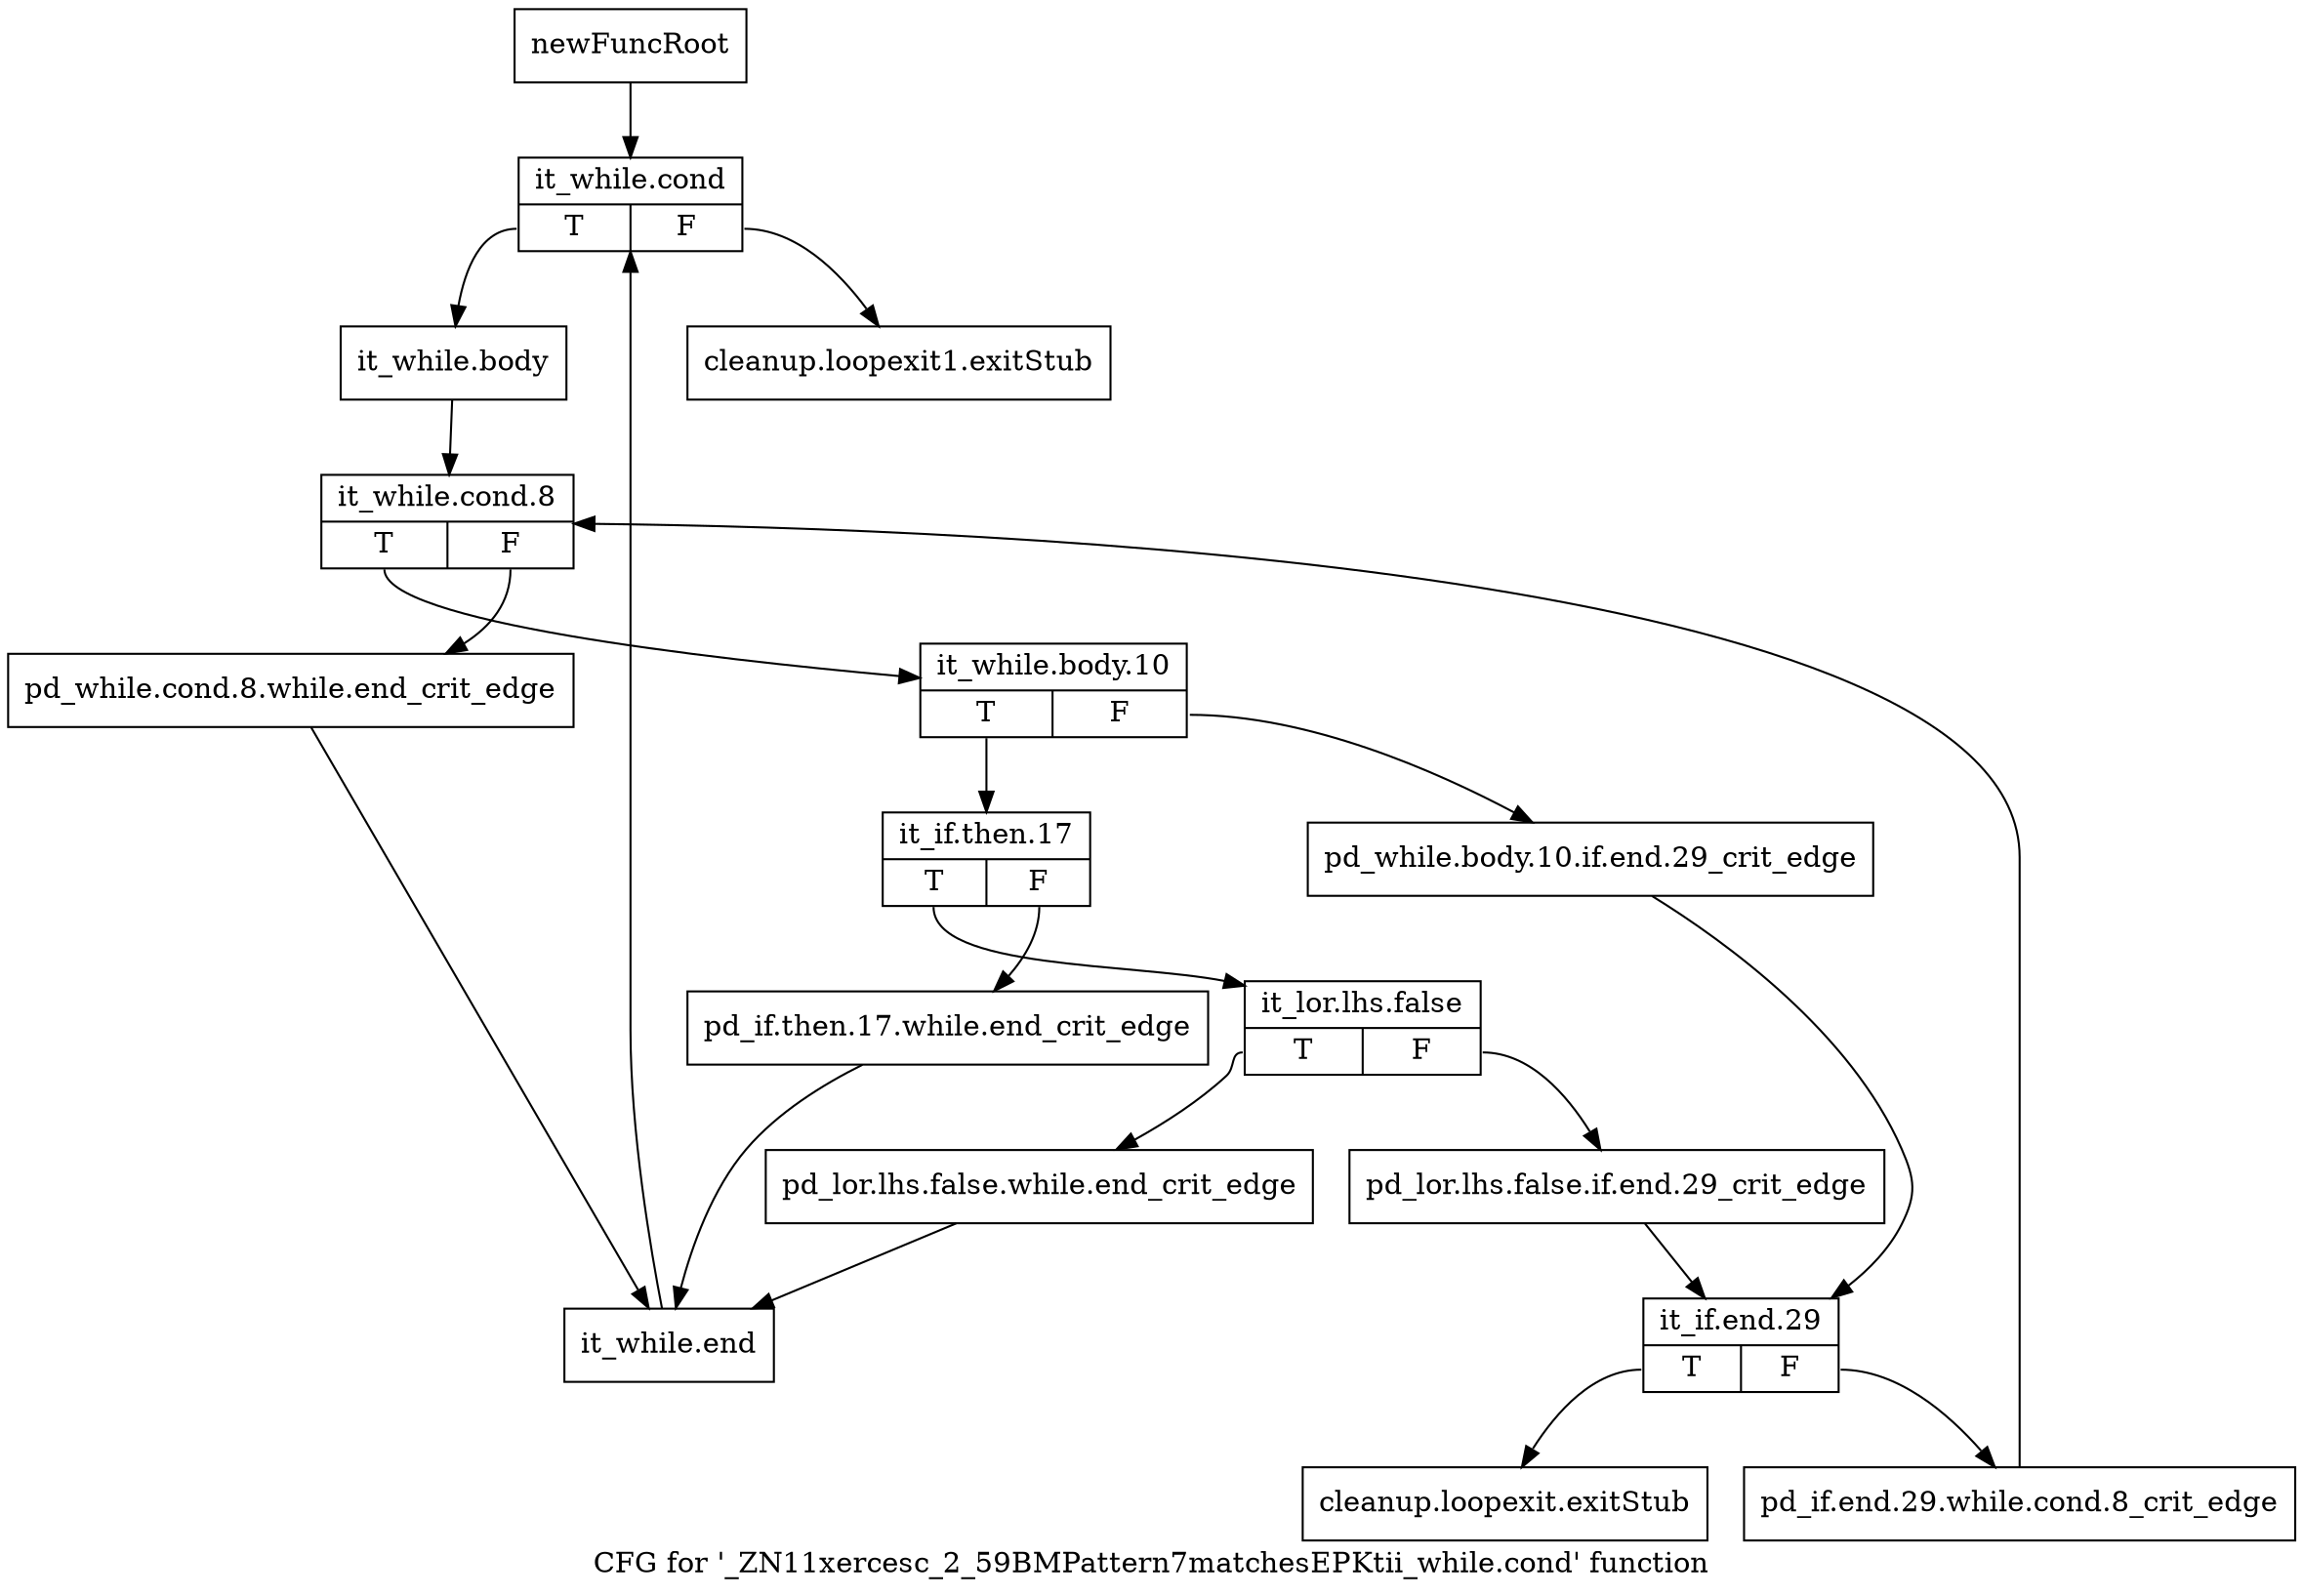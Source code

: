 digraph "CFG for '_ZN11xercesc_2_59BMPattern7matchesEPKtii_while.cond' function" {
	label="CFG for '_ZN11xercesc_2_59BMPattern7matchesEPKtii_while.cond' function";

	Node0x96fc150 [shape=record,label="{newFuncRoot}"];
	Node0x96fc150 -> Node0x96fc240;
	Node0x96fc1a0 [shape=record,label="{cleanup.loopexit1.exitStub}"];
	Node0x96fc1f0 [shape=record,label="{cleanup.loopexit.exitStub}"];
	Node0x96fc240 [shape=record,label="{it_while.cond|{<s0>T|<s1>F}}"];
	Node0x96fc240:s0 -> Node0x96fc290;
	Node0x96fc240:s1 -> Node0x96fc1a0;
	Node0x96fc290 [shape=record,label="{it_while.body}"];
	Node0x96fc290 -> Node0x96fc2e0;
	Node0x96fc2e0 [shape=record,label="{it_while.cond.8|{<s0>T|<s1>F}}"];
	Node0x96fc2e0:s0 -> Node0x96fc380;
	Node0x96fc2e0:s1 -> Node0x96fc330;
	Node0x96fc330 [shape=record,label="{pd_while.cond.8.while.end_crit_edge}"];
	Node0x96fc330 -> Node0x96fc650;
	Node0x96fc380 [shape=record,label="{it_while.body.10|{<s0>T|<s1>F}}"];
	Node0x96fc380:s0 -> Node0x96fc420;
	Node0x96fc380:s1 -> Node0x96fc3d0;
	Node0x96fc3d0 [shape=record,label="{pd_while.body.10.if.end.29_crit_edge}"];
	Node0x96fc3d0 -> Node0x96fc560;
	Node0x96fc420 [shape=record,label="{it_if.then.17|{<s0>T|<s1>F}}"];
	Node0x96fc420:s0 -> Node0x96fc4c0;
	Node0x96fc420:s1 -> Node0x96fc470;
	Node0x96fc470 [shape=record,label="{pd_if.then.17.while.end_crit_edge}"];
	Node0x96fc470 -> Node0x96fc650;
	Node0x96fc4c0 [shape=record,label="{it_lor.lhs.false|{<s0>T|<s1>F}}"];
	Node0x96fc4c0:s0 -> Node0x96fc600;
	Node0x96fc4c0:s1 -> Node0x96fc510;
	Node0x96fc510 [shape=record,label="{pd_lor.lhs.false.if.end.29_crit_edge}"];
	Node0x96fc510 -> Node0x96fc560;
	Node0x96fc560 [shape=record,label="{it_if.end.29|{<s0>T|<s1>F}}"];
	Node0x96fc560:s0 -> Node0x96fc1f0;
	Node0x96fc560:s1 -> Node0x96fc5b0;
	Node0x96fc5b0 [shape=record,label="{pd_if.end.29.while.cond.8_crit_edge}"];
	Node0x96fc5b0 -> Node0x96fc2e0;
	Node0x96fc600 [shape=record,label="{pd_lor.lhs.false.while.end_crit_edge}"];
	Node0x96fc600 -> Node0x96fc650;
	Node0x96fc650 [shape=record,label="{it_while.end}"];
	Node0x96fc650 -> Node0x96fc240;
}
